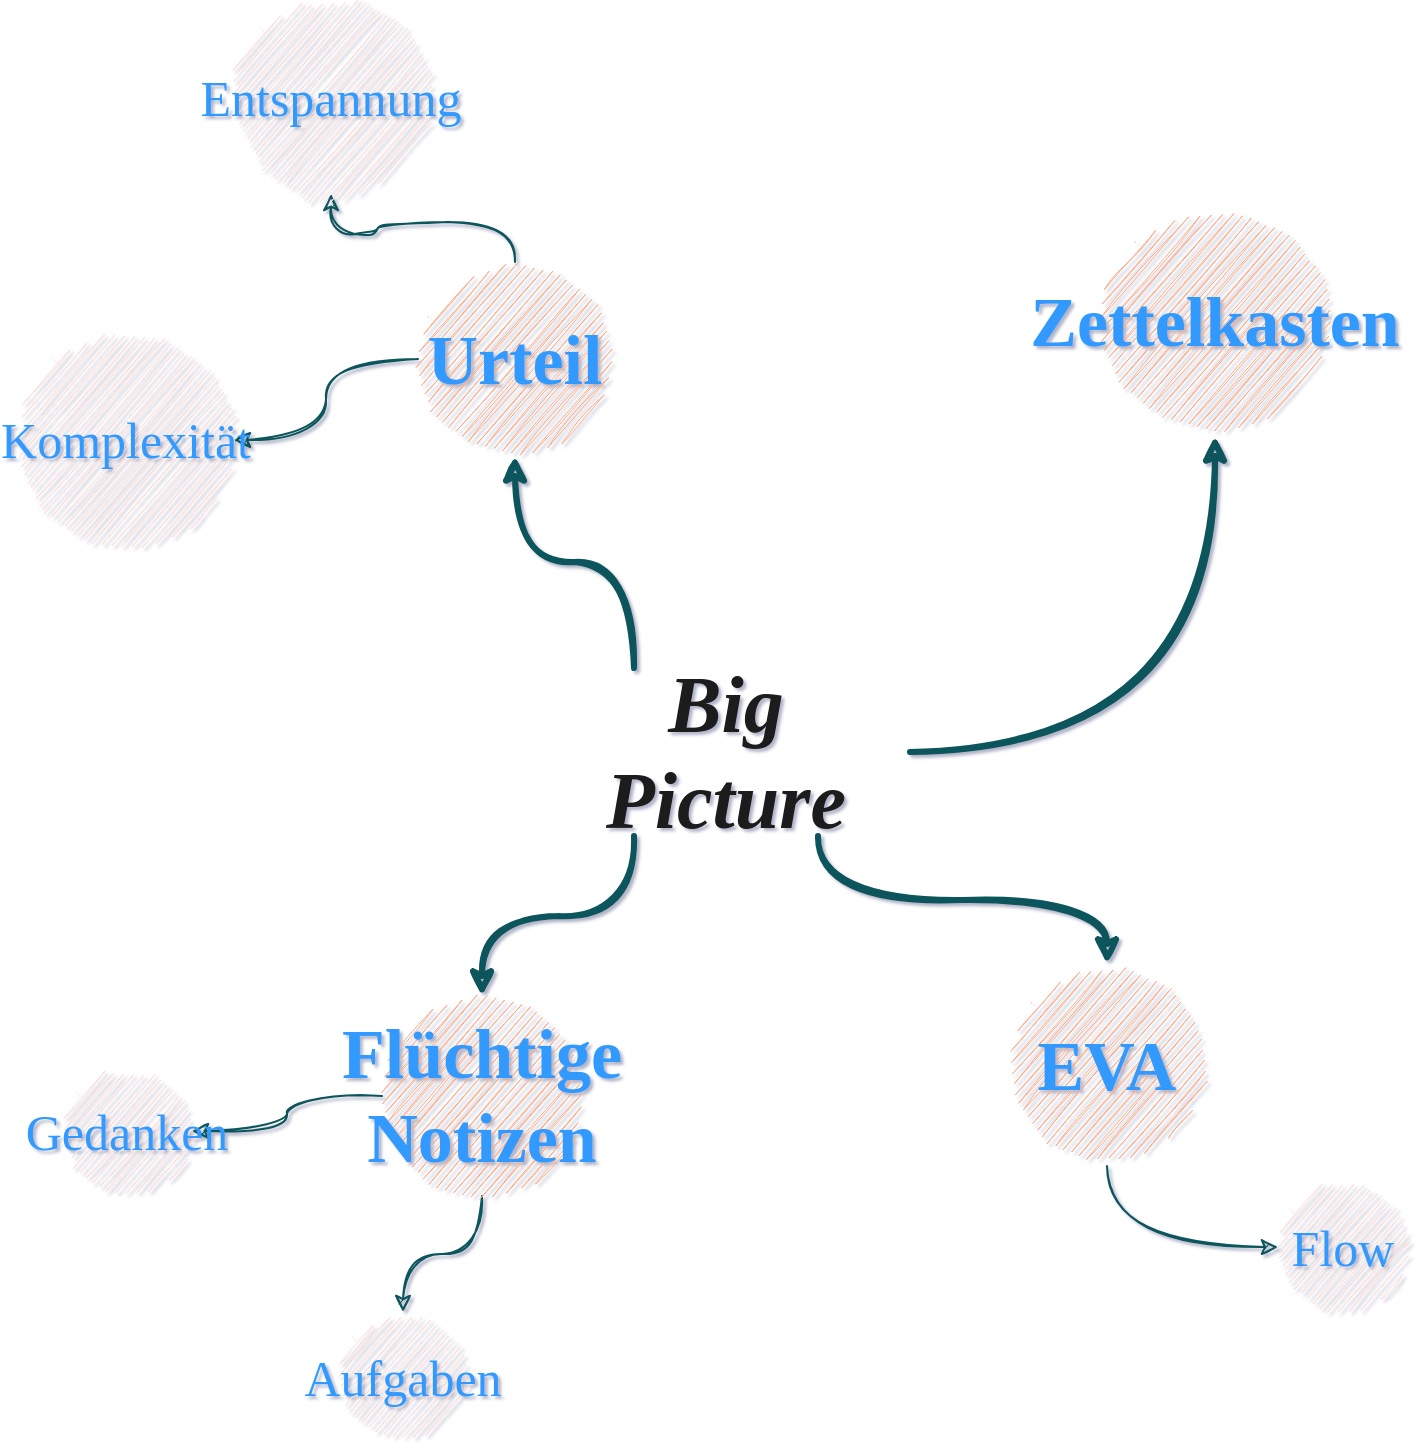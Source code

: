 <mxfile version="13.5.7" type="github" pages="3">
  <diagram id="aqHeSlBcvXiXOjExBY4y" name="overview">
    <mxGraphModel dx="2076" dy="1150" grid="0" gridSize="10" guides="1" tooltips="1" connect="1" arrows="1" fold="1" page="1" pageScale="1" pageWidth="757" pageHeight="769" background="none" math="0" shadow="1" extFonts="Caveat^https://fonts.googleapis.com/css?family=Caveat">
      <root>
        <mxCell id="UKkLcuHF_fx8RomHYdhX-0" />
        <mxCell id="UKkLcuHF_fx8RomHYdhX-1" parent="UKkLcuHF_fx8RomHYdhX-0" />
        <mxCell id="60kA3YNt6HDmf7yOFUqT-1" style="edgeStyle=orthogonalEdgeStyle;rounded=0;orthogonalLoop=1;jettySize=auto;html=1;exitX=0.75;exitY=1;exitDx=0;exitDy=0;entryX=0.5;entryY=0;entryDx=0;entryDy=0;curved=1;sketch=1;strokeColor=#09555B;fontColor=#1A1A1A;strokeWidth=3;" parent="UKkLcuHF_fx8RomHYdhX-1" source="UKkLcuHF_fx8RomHYdhX-2" target="60kA3YNt6HDmf7yOFUqT-0" edge="1">
          <mxGeometry relative="1" as="geometry" />
        </mxCell>
        <mxCell id="pYGqHOcFP-4IHi820C4A-3" style="edgeStyle=orthogonalEdgeStyle;rounded=0;orthogonalLoop=1;jettySize=auto;html=1;exitX=0.25;exitY=1;exitDx=0;exitDy=0;curved=1;sketch=1;strokeColor=#09555B;fontColor=#1A1A1A;strokeWidth=3;" parent="UKkLcuHF_fx8RomHYdhX-1" source="UKkLcuHF_fx8RomHYdhX-2" target="pYGqHOcFP-4IHi820C4A-2" edge="1">
          <mxGeometry relative="1" as="geometry" />
        </mxCell>
        <mxCell id="pYGqHOcFP-4IHi820C4A-7" style="edgeStyle=orthogonalEdgeStyle;rounded=0;orthogonalLoop=1;jettySize=auto;html=1;entryX=0.5;entryY=1;entryDx=0;entryDy=0;curved=1;sketch=1;strokeColor=#09555B;fontColor=#1A1A1A;exitX=1;exitY=0.5;exitDx=0;exitDy=0;strokeWidth=3;" parent="UKkLcuHF_fx8RomHYdhX-1" source="UKkLcuHF_fx8RomHYdhX-2" target="pYGqHOcFP-4IHi820C4A-5" edge="1">
          <mxGeometry relative="1" as="geometry">
            <mxPoint x="307" y="295" as="sourcePoint" />
          </mxGeometry>
        </mxCell>
        <mxCell id="pYGqHOcFP-4IHi820C4A-9" style="edgeStyle=orthogonalEdgeStyle;rounded=0;orthogonalLoop=1;jettySize=auto;html=1;exitX=0.25;exitY=0;exitDx=0;exitDy=0;curved=1;sketch=1;strokeColor=#09555B;fontColor=#1A1A1A;strokeWidth=3;" parent="UKkLcuHF_fx8RomHYdhX-1" source="UKkLcuHF_fx8RomHYdhX-2" target="pYGqHOcFP-4IHi820C4A-8" edge="1">
          <mxGeometry relative="1" as="geometry" />
        </mxCell>
        <mxCell id="UKkLcuHF_fx8RomHYdhX-2" value="&lt;font style=&quot;font-size: 40px&quot; face=&quot;Caveat&quot;&gt;&lt;i&gt;&lt;b&gt;&lt;font style=&quot;font-size: 40px&quot;&gt;Big Picture&lt;/font&gt;&lt;/b&gt;&lt;/i&gt;&lt;/font&gt;" style="text;html=1;strokeColor=none;fillColor=none;align=center;verticalAlign=middle;whiteSpace=wrap;sketch=1;fontColor=#1A1A1A;" parent="UKkLcuHF_fx8RomHYdhX-1" vertex="1">
          <mxGeometry x="293" y="358" width="184" height="84" as="geometry" />
        </mxCell>
        <mxCell id="pYGqHOcFP-4IHi820C4A-14" style="edgeStyle=orthogonalEdgeStyle;rounded=0;orthogonalLoop=1;jettySize=auto;html=1;exitX=0.5;exitY=1;exitDx=0;exitDy=0;entryX=0;entryY=0.5;entryDx=0;entryDy=0;curved=1;sketch=1;strokeColor=#09555B;fontColor=#1A1A1A;" parent="UKkLcuHF_fx8RomHYdhX-1" source="60kA3YNt6HDmf7yOFUqT-0" target="pYGqHOcFP-4IHi820C4A-13" edge="1">
          <mxGeometry relative="1" as="geometry" />
        </mxCell>
        <UserObject label="EVA" link="data:page/id,7l1dg0tEb2V09woH2qkD" id="60kA3YNt6HDmf7yOFUqT-0">
          <mxCell style="ellipse;whiteSpace=wrap;html=1;aspect=fixed;strokeColor=none;sketch=1;fillColor=#FAA885;fontColor=#3399FF;fontFamily=Caveat;fontSize=35;fontStyle=1;" parent="UKkLcuHF_fx8RomHYdhX-1" vertex="1">
            <mxGeometry x="525" y="506" width="101" height="101" as="geometry" />
          </mxCell>
        </UserObject>
        <mxCell id="pYGqHOcFP-4IHi820C4A-20" style="edgeStyle=orthogonalEdgeStyle;rounded=0;orthogonalLoop=1;jettySize=auto;html=1;exitX=0;exitY=0.5;exitDx=0;exitDy=0;curved=1;sketch=1;strokeColor=#09555B;fontColor=#1A1A1A;" parent="UKkLcuHF_fx8RomHYdhX-1" source="pYGqHOcFP-4IHi820C4A-2" target="pYGqHOcFP-4IHi820C4A-19" edge="1">
          <mxGeometry relative="1" as="geometry" />
        </mxCell>
        <mxCell id="pYGqHOcFP-4IHi820C4A-22" style="edgeStyle=orthogonalEdgeStyle;rounded=0;orthogonalLoop=1;jettySize=auto;html=1;exitX=0.5;exitY=1;exitDx=0;exitDy=0;entryX=0.5;entryY=0;entryDx=0;entryDy=0;curved=1;sketch=1;strokeColor=#09555B;fontColor=#1A1A1A;" parent="UKkLcuHF_fx8RomHYdhX-1" source="pYGqHOcFP-4IHi820C4A-2" target="pYGqHOcFP-4IHi820C4A-21" edge="1">
          <mxGeometry relative="1" as="geometry" />
        </mxCell>
        <UserObject label="Flüchtige Notizen" link="http://127.0.0.1:8080/#A%20-%20System" id="pYGqHOcFP-4IHi820C4A-2">
          <mxCell style="ellipse;whiteSpace=wrap;html=1;aspect=fixed;strokeColor=none;sketch=1;fillColor=#FAA885;fontColor=#3399FF;fontFamily=Caveat;fontSize=35;fontStyle=1;" parent="UKkLcuHF_fx8RomHYdhX-1" vertex="1">
            <mxGeometry x="213" y="522" width="100" height="100" as="geometry" />
          </mxCell>
        </UserObject>
        <UserObject label="&lt;font style=&quot;font-size: 35px;&quot;&gt;&lt;span style=&quot;font-size: 35px;&quot;&gt;&lt;font style=&quot;font-size: 35px;&quot; face=&quot;Caveat&quot;&gt;Zettelkasten&lt;/font&gt;&lt;/span&gt;&lt;/font&gt;" link="#Zettelkasten" id="pYGqHOcFP-4IHi820C4A-5">
          <mxCell style="ellipse;whiteSpace=wrap;html=1;aspect=fixed;strokeColor=none;sketch=1;fillColor=#FAA885;fontFamily=Caveat;FType=g;fontColor=#3399FF;fontSize=35;fontStyle=1" parent="UKkLcuHF_fx8RomHYdhX-1" vertex="1">
            <mxGeometry x="572" y="127" width="115" height="115" as="geometry" />
          </mxCell>
        </UserObject>
        <mxCell id="pYGqHOcFP-4IHi820C4A-12" style="edgeStyle=orthogonalEdgeStyle;rounded=0;orthogonalLoop=1;jettySize=auto;html=1;exitX=0;exitY=0.5;exitDx=0;exitDy=0;entryX=1;entryY=0.5;entryDx=0;entryDy=0;curved=1;sketch=1;strokeColor=#09555B;fontColor=#1A1A1A;" parent="UKkLcuHF_fx8RomHYdhX-1" source="pYGqHOcFP-4IHi820C4A-8" target="pYGqHOcFP-4IHi820C4A-11" edge="1">
          <mxGeometry relative="1" as="geometry" />
        </mxCell>
        <mxCell id="pYGqHOcFP-4IHi820C4A-18" style="edgeStyle=orthogonalEdgeStyle;rounded=0;orthogonalLoop=1;jettySize=auto;html=1;exitX=0.5;exitY=0;exitDx=0;exitDy=0;curved=1;sketch=1;strokeColor=#09555B;fontColor=#1A1A1A;strokeWidth=1;" parent="UKkLcuHF_fx8RomHYdhX-1" source="pYGqHOcFP-4IHi820C4A-8" target="pYGqHOcFP-4IHi820C4A-17" edge="1">
          <mxGeometry relative="1" as="geometry" />
        </mxCell>
        <UserObject label="Urteil" id="pYGqHOcFP-4IHi820C4A-8">
          <mxCell style="ellipse;whiteSpace=wrap;html=1;aspect=fixed;strokeColor=none;sketch=1;fontColor=#3399FF;fontFamily=Caveat;fontSize=35;fontStyle=1;fillColor=#FAA885;" parent="UKkLcuHF_fx8RomHYdhX-1" vertex="1">
            <mxGeometry x="231" y="155" width="97" height="97" as="geometry" />
          </mxCell>
        </UserObject>
        <UserObject label="Komplexität" id="pYGqHOcFP-4IHi820C4A-11">
          <mxCell style="ellipse;whiteSpace=wrap;html=1;aspect=fixed;strokeColor=none;sketch=1;fillColor=#FAD9D5;fontColor=#3399FF;fontFamily=Caveat;fontSize=25;" parent="UKkLcuHF_fx8RomHYdhX-1" vertex="1">
            <mxGeometry x="31" y="190" width="108" height="108" as="geometry" />
          </mxCell>
        </UserObject>
        <UserObject label="Flow" link="#A - System" id="pYGqHOcFP-4IHi820C4A-13">
          <mxCell style="ellipse;whiteSpace=wrap;html=1;aspect=fixed;strokeColor=none;sketch=1;fillColor=#FAD9D5;fontColor=#3399FF;fontFamily=Caveat;fontSize=25;" parent="UKkLcuHF_fx8RomHYdhX-1" vertex="1">
            <mxGeometry x="661" y="615" width="65" height="65" as="geometry" />
          </mxCell>
        </UserObject>
        <UserObject label="Entspannung" link="http://127.0.0.1:8080/#Entspannung" id="pYGqHOcFP-4IHi820C4A-17">
          <mxCell style="ellipse;whiteSpace=wrap;html=1;aspect=fixed;strokeColor=none;sketch=1;fillColor=#FAD9D5;fontColor=#3399FF;fontFamily=Caveat;fontSize=25;" parent="UKkLcuHF_fx8RomHYdhX-1" vertex="1">
            <mxGeometry x="139" y="24" width="97" height="97" as="geometry" />
          </mxCell>
        </UserObject>
        <UserObject label="Gedanken" link="http://127.0.0.1:8080/#Gedanken" id="pYGqHOcFP-4IHi820C4A-19">
          <mxCell style="ellipse;whiteSpace=wrap;html=1;aspect=fixed;strokeColor=none;sketch=1;fillColor=#FAD9D5;fontColor=#3399FF;fontFamily=Caveat;fontSize=25;" parent="UKkLcuHF_fx8RomHYdhX-1" vertex="1">
            <mxGeometry x="53" y="557" width="65" height="65" as="geometry" />
          </mxCell>
        </UserObject>
        <UserObject label="Aufgaben" id="pYGqHOcFP-4IHi820C4A-21">
          <mxCell style="ellipse;whiteSpace=wrap;html=1;aspect=fixed;strokeColor=none;sketch=1;fillColor=#FAD9D5;fontColor=#3399FF;fontFamily=Caveat;fontSize=25;" parent="UKkLcuHF_fx8RomHYdhX-1" vertex="1">
            <mxGeometry x="191" y="680" width="65" height="65" as="geometry" />
          </mxCell>
        </UserObject>
      </root>
    </mxGraphModel>
  </diagram>
  <diagram id="7l1dg0tEb2V09woH2qkD" name="EVA">
    
    <mxGraphModel dx="1038" dy="575" grid="0" gridSize="10" guides="1" tooltips="1" connect="1" arrows="1" fold="1" page="1" pageScale="1" pageWidth="1169" pageHeight="827" math="0" shadow="0">
      
      <root>
        
        <mxCell id="0" />
        
        <mxCell id="1" parent="0" />
        
        <mxCell id="96YwABl5tEflGrhusscS-23" style="rounded=0;orthogonalLoop=1;jettySize=auto;html=1;exitX=1;exitY=0.5;exitDx=0;exitDy=0;entryX=0;entryY=0.5;entryDx=0;entryDy=0;endArrow=classic;endFill=1;strokeWidth=9;" parent="1" source="96YwABl5tEflGrhusscS-2" target="96YwABl5tEflGrhusscS-4" edge="1">
          
          <mxGeometry relative="1" as="geometry" />
          
        </mxCell>
        
        <mxCell id="96YwABl5tEflGrhusscS-26" style="edgeStyle=orthogonalEdgeStyle;curved=1;rounded=0;orthogonalLoop=1;jettySize=auto;html=1;exitX=0.75;exitY=0;exitDx=0;exitDy=0;entryX=0.5;entryY=1;entryDx=0;entryDy=0;endArrow=classic;endFill=1;strokeWidth=5;startArrow=none;startFill=0;fillColor=#60a917;strokeColor=#2D7600;" parent="1" source="96YwABl5tEflGrhusscS-2" target="96YwABl5tEflGrhusscS-6" edge="1">
          
          <mxGeometry relative="1" as="geometry" />
          
        </mxCell>
        
        <mxCell id="96YwABl5tEflGrhusscS-31" style="edgeStyle=orthogonalEdgeStyle;rounded=0;orthogonalLoop=1;jettySize=auto;html=1;exitX=0.5;exitY=0;exitDx=0;exitDy=0;startArrow=none;startFill=0;endArrow=classic;endFill=1;strokeWidth=5;curved=1;fillColor=#6a00ff;entryX=1;entryY=0.5;entryDx=0;entryDy=0;strokeColor=#4200F5;" parent="1" source="96YwABl5tEflGrhusscS-2" target="96YwABl5tEflGrhusscS-30" edge="1">
          
          <mxGeometry relative="1" as="geometry">
            
            <mxPoint x="367" y="165" as="targetPoint" />
            
          </mxGeometry>
          
        </mxCell>
        
        <mxCell id="XxDKk7C5Enc9TNX7SFU2-21" style="edgeStyle=orthogonalEdgeStyle;rounded=0;orthogonalLoop=1;jettySize=auto;html=1;exitX=0;exitY=0.25;exitDx=0;exitDy=0;entryX=1;entryY=0.5;entryDx=0;entryDy=0;strokeWidth=5;curved=1;fillColor=#fa6800;strokeColor=#C73500;" parent="1" source="96YwABl5tEflGrhusscS-2" target="XxDKk7C5Enc9TNX7SFU2-19" edge="1">
          
          <mxGeometry relative="1" as="geometry" />
          
        </mxCell>
        
        <mxCell id="96YwABl5tEflGrhusscS-2" value="&lt;font style=&quot;font-size: 25px&quot;&gt;E&lt;/font&gt;" style="rounded=0;whiteSpace=wrap;html=1;fillColor=#f8cecc;strokeColor=#b85450;" parent="1" vertex="1">
          
          <mxGeometry x="452" y="202" width="120" height="60" as="geometry" />
          
        </mxCell>
        
        <mxCell id="96YwABl5tEflGrhusscS-9" style="edgeStyle=orthogonalEdgeStyle;rounded=0;orthogonalLoop=1;jettySize=auto;html=1;exitX=0.5;exitY=1;exitDx=0;exitDy=0;entryX=0;entryY=0.5;entryDx=0;entryDy=0;curved=1;strokeWidth=3;fillColor=#b1ddf0;strokeColor=#10739e;" parent="1" source="96YwABl5tEflGrhusscS-8" target="96YwABl5tEflGrhusscS-7" edge="1">
          
          <mxGeometry relative="1" as="geometry" />
          
        </mxCell>
        
        <mxCell id="96YwABl5tEflGrhusscS-10" style="edgeStyle=orthogonalEdgeStyle;rounded=0;orthogonalLoop=1;jettySize=auto;html=1;exitX=0.5;exitY=1;exitDx=0;exitDy=0;entryX=0;entryY=0.5;entryDx=0;entryDy=0;curved=1;strokeWidth=5;fillColor=#b1ddf0;strokeColor=#10739e;" parent="1" source="96YwABl5tEflGrhusscS-3" target="96YwABl5tEflGrhusscS-8" edge="1">
          
          <mxGeometry relative="1" as="geometry" />
          
        </mxCell>
        
        <mxCell id="96YwABl5tEflGrhusscS-3" value="&lt;font style=&quot;font-size: 25px&quot;&gt;A&lt;/font&gt;" style="rounded=0;whiteSpace=wrap;html=1;fillColor=#f8cecc;strokeColor=#b85450;" parent="1" vertex="1">
          
          <mxGeometry x="58" y="492" width="120" height="60" as="geometry" />
          
        </mxCell>
        
        <mxCell id="96YwABl5tEflGrhusscS-16" style="edgeStyle=orthogonalEdgeStyle;rounded=0;orthogonalLoop=1;jettySize=auto;html=1;exitX=0.5;exitY=1;exitDx=0;exitDy=0;entryX=0.5;entryY=0;entryDx=0;entryDy=0;curved=1;strokeWidth=5;strokeColor=#33FF33;" parent="1" source="96YwABl5tEflGrhusscS-4" target="96YwABl5tEflGrhusscS-12" edge="1">
          
          <mxGeometry relative="1" as="geometry">
            
            <Array as="points">
              
              <mxPoint x="908" y="572" />
              
              <mxPoint x="988" y="572" />
              
              <mxPoint x="988" y="462" />
              
              <mxPoint x="1083" y="462" />
              
            </Array>
            
          </mxGeometry>
          
        </mxCell>
        
        <mxCell id="96YwABl5tEflGrhusscS-20" style="edgeStyle=orthogonalEdgeStyle;rounded=0;orthogonalLoop=1;jettySize=auto;html=1;exitX=0.5;exitY=0;exitDx=0;exitDy=0;entryX=0.5;entryY=1;entryDx=0;entryDy=0;curved=1;fillColor=#1ba1e2;strokeColor=#006EAF;strokeWidth=5;" parent="1" source="96YwABl5tEflGrhusscS-4" target="96YwABl5tEflGrhusscS-11" edge="1">
          
          <mxGeometry relative="1" as="geometry" />
          
        </mxCell>
        
        <mxCell id="96YwABl5tEflGrhusscS-4" value="&lt;font style=&quot;font-size: 25px&quot;&gt;V&lt;/font&gt;" style="rounded=0;whiteSpace=wrap;html=1;fillColor=#f8cecc;strokeColor=#b85450;" parent="1" vertex="1">
          
          <mxGeometry x="848" y="492" width="120" height="60" as="geometry" />
          
        </mxCell>
        
        <mxCell id="96YwABl5tEflGrhusscS-27" style="edgeStyle=orthogonalEdgeStyle;curved=1;rounded=0;orthogonalLoop=1;jettySize=auto;html=1;exitX=1;exitY=0.5;exitDx=0;exitDy=0;entryX=0.5;entryY=0;entryDx=0;entryDy=0;startArrow=classic;startFill=1;endArrow=classic;endFill=1;strokeWidth=1;dashed=1;" parent="1" source="96YwABl5tEflGrhusscS-6" target="96YwABl5tEflGrhusscS-11" edge="1">
          
          <mxGeometry relative="1" as="geometry" />
          
        </mxCell>
        
        <UserObject label="&lt;i&gt;&lt;b&gt;&lt;font style=&quot;font-size: 15px&quot;&gt;Modell / Skelett&lt;/font&gt;&lt;/b&gt;&lt;/i&gt;" link="http://127.0.0.1:8080/#OWN%20-%20Modell" id="96YwABl5tEflGrhusscS-6">
          
          <mxCell style="ellipse;whiteSpace=wrap;html=1;fillColor=#60a917;strokeColor=#2D7600;fontColor=#ffffff;" parent="1" vertex="1">
            
            <mxGeometry x="587" y="75" width="106" height="64" as="geometry" />
            
          </mxCell>
          
        </UserObject>
        
        <UserObject label="Imagestreaming" link="http://127.0.0.1:8080/#Imagestreaming" id="96YwABl5tEflGrhusscS-7">
          
          <mxCell style="ellipse;whiteSpace=wrap;html=1;noLabel=0;container=0;treeFolding=0;treeMoving=0;comic=0;" parent="1" vertex="1">
            
            <mxGeometry x="230" y="704" width="96" height="71" as="geometry" />
            
          </mxCell>
          
        </UserObject>
        
        <mxCell id="96YwABl5tEflGrhusscS-8" value="Virtual Reality" style="ellipse;whiteSpace=wrap;html=1;" parent="1" vertex="1">
          
          <mxGeometry x="195" y="585" width="120" height="80" as="geometry" />
          
        </mxCell>
        
        <UserObject label="&lt;i&gt;&lt;b&gt;&lt;font style=&quot;font-size: 15px&quot;&gt;Umsetzung&lt;/font&gt;&lt;/b&gt;&lt;/i&gt;" link="http://127.0.0.1:8080/#OWN%20-%20Begriffe" id="96YwABl5tEflGrhusscS-11">
          
          <mxCell style="ellipse;whiteSpace=wrap;html=1;fillColor=#1ba1e2;strokeColor=#006EAF;fontColor=#ffffff;" parent="1" vertex="1">
            
            <mxGeometry x="785" y="299" width="120" height="80" as="geometry" />
            
          </mxCell>
          
        </UserObject>
        
        <mxCell id="96YwABl5tEflGrhusscS-12" value="Intelligente Fragen" style="ellipse;whiteSpace=wrap;html=1;" parent="1" vertex="1">
          
          <mxGeometry x="1023" y="508" width="120" height="80" as="geometry" />
          
        </mxCell>
        
        <mxCell id="96YwABl5tEflGrhusscS-13" value="ABC-Listen" style="ellipse;whiteSpace=wrap;html=1;" parent="1" vertex="1">
          
          <mxGeometry x="857" y="638" width="73" height="66" as="geometry" />
          
        </mxCell>
        
        <mxCell id="96YwABl5tEflGrhusscS-14" value="KaWa&#39;s" style="ellipse;whiteSpace=wrap;html=1;" parent="1" vertex="1">
          
          <mxGeometry x="867" y="762" width="76" height="58" as="geometry" />
          
        </mxCell>
        
        <mxCell id="96YwABl5tEflGrhusscS-15" value="KaGa&#39;s" style="ellipse;whiteSpace=wrap;html=1;" parent="1" vertex="1">
          
          <mxGeometry x="815" y="711" width="56" height="54" as="geometry" />
          
        </mxCell>
        
        <mxCell id="96YwABl5tEflGrhusscS-24" style="rounded=0;orthogonalLoop=1;jettySize=auto;html=1;exitX=0;exitY=0.5;exitDx=0;exitDy=0;entryX=1;entryY=0.5;entryDx=0;entryDy=0;endArrow=none;endFill=0;strokeWidth=9;startArrow=classic;startFill=1;" parent="1" source="96YwABl5tEflGrhusscS-2" target="96YwABl5tEflGrhusscS-3" edge="1">
          
          <mxGeometry relative="1" as="geometry">
            
            <mxPoint x="374" y="332" as="sourcePoint" />
            
            <mxPoint x="650" y="622" as="targetPoint" />
            
          </mxGeometry>
          
        </mxCell>
        
        <mxCell id="96YwABl5tEflGrhusscS-25" style="rounded=0;orthogonalLoop=1;jettySize=auto;html=1;exitX=0;exitY=0.5;exitDx=0;exitDy=0;endArrow=classic;endFill=1;entryX=1;entryY=0.5;entryDx=0;entryDy=0;strokeWidth=9;startArrow=none;startFill=0;" parent="1" source="96YwABl5tEflGrhusscS-4" target="96YwABl5tEflGrhusscS-3" edge="1">
          
          <mxGeometry relative="1" as="geometry">
            
            <mxPoint x="462" y="242" as="sourcePoint" />
            
            <mxPoint x="358" y="532" as="targetPoint" />
            
          </mxGeometry>
          
        </mxCell>
        
        <UserObject label="&lt;i&gt;&lt;b&gt;&lt;font style=&quot;font-size: 15px&quot;&gt;Grenzen&lt;/font&gt;&lt;/b&gt;&lt;/i&gt;" link="http://127.0.0.1:8080/#OWN%20-%20Grenzen" id="96YwABl5tEflGrhusscS-30">
          
          <mxCell style="ellipse;whiteSpace=wrap;html=1;fillColor=#6a00ff;strokeColor=#3700CC;fontColor=#ffffff;" parent="1" vertex="1">
            
            <mxGeometry x="272" y="79" width="126" height="81" as="geometry" />
            
          </mxCell>
          
        </UserObject>
        
        <mxCell id="96YwABl5tEflGrhusscS-36" value="&lt;font style=&quot;font-size: 20px&quot;&gt;1.&lt;/font&gt;" style="text;html=1;strokeColor=none;fillColor=none;align=center;verticalAlign=middle;whiteSpace=wrap;rounded=0;" parent="1" vertex="1">
          
          <mxGeometry x="492" y="274" width="40" height="20" as="geometry" />
          
        </mxCell>
        
        <mxCell id="96YwABl5tEflGrhusscS-37" value="&lt;font style=&quot;font-size: 20px&quot;&gt;2.&lt;/font&gt;" style="text;html=1;strokeColor=none;fillColor=none;align=center;verticalAlign=middle;whiteSpace=wrap;rounded=0;" parent="1" vertex="1">
          
          <mxGeometry x="785" y="492" width="40" height="20" as="geometry" />
          
        </mxCell>
        
        <mxCell id="96YwABl5tEflGrhusscS-38" value="&lt;font style=&quot;font-size: 20px&quot;&gt;3.&lt;/font&gt;" style="text;html=1;strokeColor=none;fillColor=none;align=center;verticalAlign=middle;whiteSpace=wrap;rounded=0;" parent="1" vertex="1">
          
          <mxGeometry x="215" y="492" width="40" height="20" as="geometry" />
          
        </mxCell>
        
        <mxCell id="XxDKk7C5Enc9TNX7SFU2-5" style="edgeStyle=orthogonalEdgeStyle;rounded=0;orthogonalLoop=1;jettySize=auto;html=1;exitX=0.5;exitY=1;exitDx=0;exitDy=0;entryX=0.5;entryY=0;entryDx=0;entryDy=0;curved=1;strokeColor=#33FF33;strokeWidth=4;" parent="1" source="96YwABl5tEflGrhusscS-12" target="XxDKk7C5Enc9TNX7SFU2-6" edge="1">
          
          <mxGeometry relative="1" as="geometry">
            
            <mxPoint x="931" y="774" as="sourcePoint" />
            
          </mxGeometry>
          
        </mxCell>
        
        <mxCell id="XxDKk7C5Enc9TNX7SFU2-6" value="Thema aussuchen" style="ellipse;whiteSpace=wrap;html=1;" parent="1" vertex="1">
          
          <mxGeometry x="1055" y="645" width="83" height="67" as="geometry" />
          
        </mxCell>
        
        <mxCell id="XxDKk7C5Enc9TNX7SFU2-7" style="rounded=0;orthogonalLoop=1;jettySize=auto;html=1;exitX=0;exitY=0.5;exitDx=0;exitDy=0;entryX=1;entryY=0;entryDx=0;entryDy=0;strokeColor=#33FF33;strokeWidth=3;" parent="1" source="XxDKk7C5Enc9TNX7SFU2-6" target="XxDKk7C5Enc9TNX7SFU2-8" edge="1">
          
          <mxGeometry relative="1" as="geometry">
            
            <mxPoint x="764" y="802" as="sourcePoint" />
            
          </mxGeometry>
          
        </mxCell>
        
        <mxCell id="XxDKk7C5Enc9TNX7SFU2-8" value="Was weiß ich zum Thema / Inventur?" style="ellipse;whiteSpace=wrap;html=1;" parent="1" vertex="1">
          
          <mxGeometry x="954" y="717" width="89" height="68" as="geometry" />
          
        </mxCell>
        
        <mxCell id="XxDKk7C5Enc9TNX7SFU2-10" style="rounded=0;orthogonalLoop=1;jettySize=auto;html=1;exitX=0;exitY=0.5;exitDx=0;exitDy=0;entryX=1;entryY=0;entryDx=0;entryDy=0;strokeColor=#33FF33;strokeWidth=2;" parent="1" source="XxDKk7C5Enc9TNX7SFU2-8" target="96YwABl5tEflGrhusscS-14" edge="1">
          
          <mxGeometry relative="1" as="geometry">
            
            <mxPoint x="794.026" y="712.284" as="sourcePoint" />
            
            <mxPoint x="910.1" y="678" as="targetPoint" />
            
          </mxGeometry>
          
        </mxCell>
        
        <mxCell id="XxDKk7C5Enc9TNX7SFU2-12" style="rounded=0;orthogonalLoop=1;jettySize=auto;html=1;exitX=0;exitY=0.5;exitDx=0;exitDy=0;entryX=1;entryY=0.5;entryDx=0;entryDy=0;strokeColor=#33FF33;strokeWidth=2;" parent="1" source="XxDKk7C5Enc9TNX7SFU2-8" target="96YwABl5tEflGrhusscS-15" edge="1">
          
          <mxGeometry relative="1" as="geometry">
            
            <mxPoint x="864" y="699" as="sourcePoint" />
            
            <mxPoint x="773" y="711" as="targetPoint" />
            
          </mxGeometry>
          
        </mxCell>
        
        <mxCell id="XxDKk7C5Enc9TNX7SFU2-14" style="rounded=0;orthogonalLoop=1;jettySize=auto;html=1;exitX=0;exitY=0.5;exitDx=0;exitDy=0;entryX=1;entryY=1;entryDx=0;entryDy=0;strokeColor=#33FF33;strokeWidth=2;" parent="1" source="XxDKk7C5Enc9TNX7SFU2-8" target="96YwABl5tEflGrhusscS-13" edge="1">
          
          <mxGeometry relative="1" as="geometry">
            
            <mxPoint x="882" y="689" as="sourcePoint" />
            
            <mxPoint x="791" y="701" as="targetPoint" />
            
          </mxGeometry>
          
        </mxCell>
        
        <object label="&lt;h1&gt;Iteration&lt;br&gt;&lt;/h1&gt;&lt;p&gt;Wiederholung ist die Mutter der Wissenschaft.&lt;/p&gt;" id="XxDKk7C5Enc9TNX7SFU2-15">
          
          <mxCell style="text;html=1;strokeColor=#d6b656;fillColor=#fff2cc;spacing=5;spacingTop=-20;whiteSpace=wrap;overflow=hidden;rounded=1;" parent="1" vertex="1">
            
            <mxGeometry x="417" y="371" width="190" height="85" as="geometry" />
            
          </mxCell>
          
        </object>
        
        <UserObject label="&lt;font style=&quot;font-size: 15px&quot;&gt;&lt;b&gt;&lt;i&gt;Photoreading&lt;/i&gt;&lt;/b&gt;&lt;/font&gt;" link="https://1drv.ms/b/s!AnAzeiSFc--Uh9o2wIYooI-SM2pa7w?e=JApZZM" id="XxDKk7C5Enc9TNX7SFU2-19">
          
          <mxCell style="ellipse;whiteSpace=wrap;html=1;fillColor=#fa6800;strokeColor=#C73500;fontColor=#ffffff;" parent="1" vertex="1">
            
            <mxGeometry x="226" y="211" width="117" height="76" as="geometry" />
            
          </mxCell>
          
        </UserObject>
        
        <mxCell id="YWcpoDppBCT3NeSus3F7-1" value="&lt;h1 align=&quot;center&quot;&gt;&lt;font face=&quot;Comic Sans MS&quot;&gt;Warum das Ganze?&lt;/font&gt;&lt;/h1&gt;&lt;div align=&quot;center&quot;&gt;&lt;font style=&quot;font-size: 14px&quot; face=&quot;Comic Sans MS&quot;&gt;Es reicht nicht, etwas intellektuell zu verstehen:&lt;/font&gt;&lt;/div&gt;&lt;div align=&quot;center&quot;&gt;&lt;blockquote style=&quot;font-size: 18px&quot;&gt;&lt;div&gt;&lt;span style=&quot;background-color: rgb(255 , 255 , 255)&quot;&gt;&lt;font style=&quot;font-size: 18px&quot; face=&quot;Times New Roman&quot;&gt;&lt;i&gt;&amp;nbsp;Erst durch umsetzen, anwenden und tun gehen wir den verstandenen Weg &lt;/i&gt;&lt;/font&gt;&lt;/span&gt;&lt;font face=&quot;Comic Sans MS&quot;&gt;&lt;br&gt;&lt;/font&gt;&lt;/div&gt;&lt;/blockquote&gt;&lt;/div&gt;" style="text;html=1;spacing=5;spacingTop=-20;whiteSpace=wrap;overflow=hidden;rounded=0;" parent="1" vertex="1">
          
          <mxGeometry x="876" y="31" width="259" height="219" as="geometry" />
          
        </mxCell>
        
      </root>
      
    </mxGraphModel>
    
  </diagram>
  <diagram id="veIiC_OZgwiLiIYlhqIH" name="Page-2">
    
    <mxGraphModel dx="1038" dy="575" grid="0" gridSize="10" guides="1" tooltips="1" connect="1" arrows="1" fold="1" page="1" pageScale="1" pageWidth="827" pageHeight="1169" math="0" shadow="0">
      
      <root>
        
        <mxCell id="FdaBOIhiQqjDCXqdsNwU-0" />
        
        <mxCell id="FdaBOIhiQqjDCXqdsNwU-1" parent="FdaBOIhiQqjDCXqdsNwU-0" />
        
        <UserObject label="" id="zeW7RC0Ifn9JJgKbvM94-0">
          
          <mxCell style="ellipse;whiteSpace=wrap;html=1;aspect=fixed;" parent="FdaBOIhiQqjDCXqdsNwU-1" vertex="1">
            
            <mxGeometry x="303" y="168" width="80" height="80" as="geometry" />
            
          </mxCell>
          
        </UserObject>
        
      </root>
      
    </mxGraphModel>
    
  </diagram>
</mxfile>
